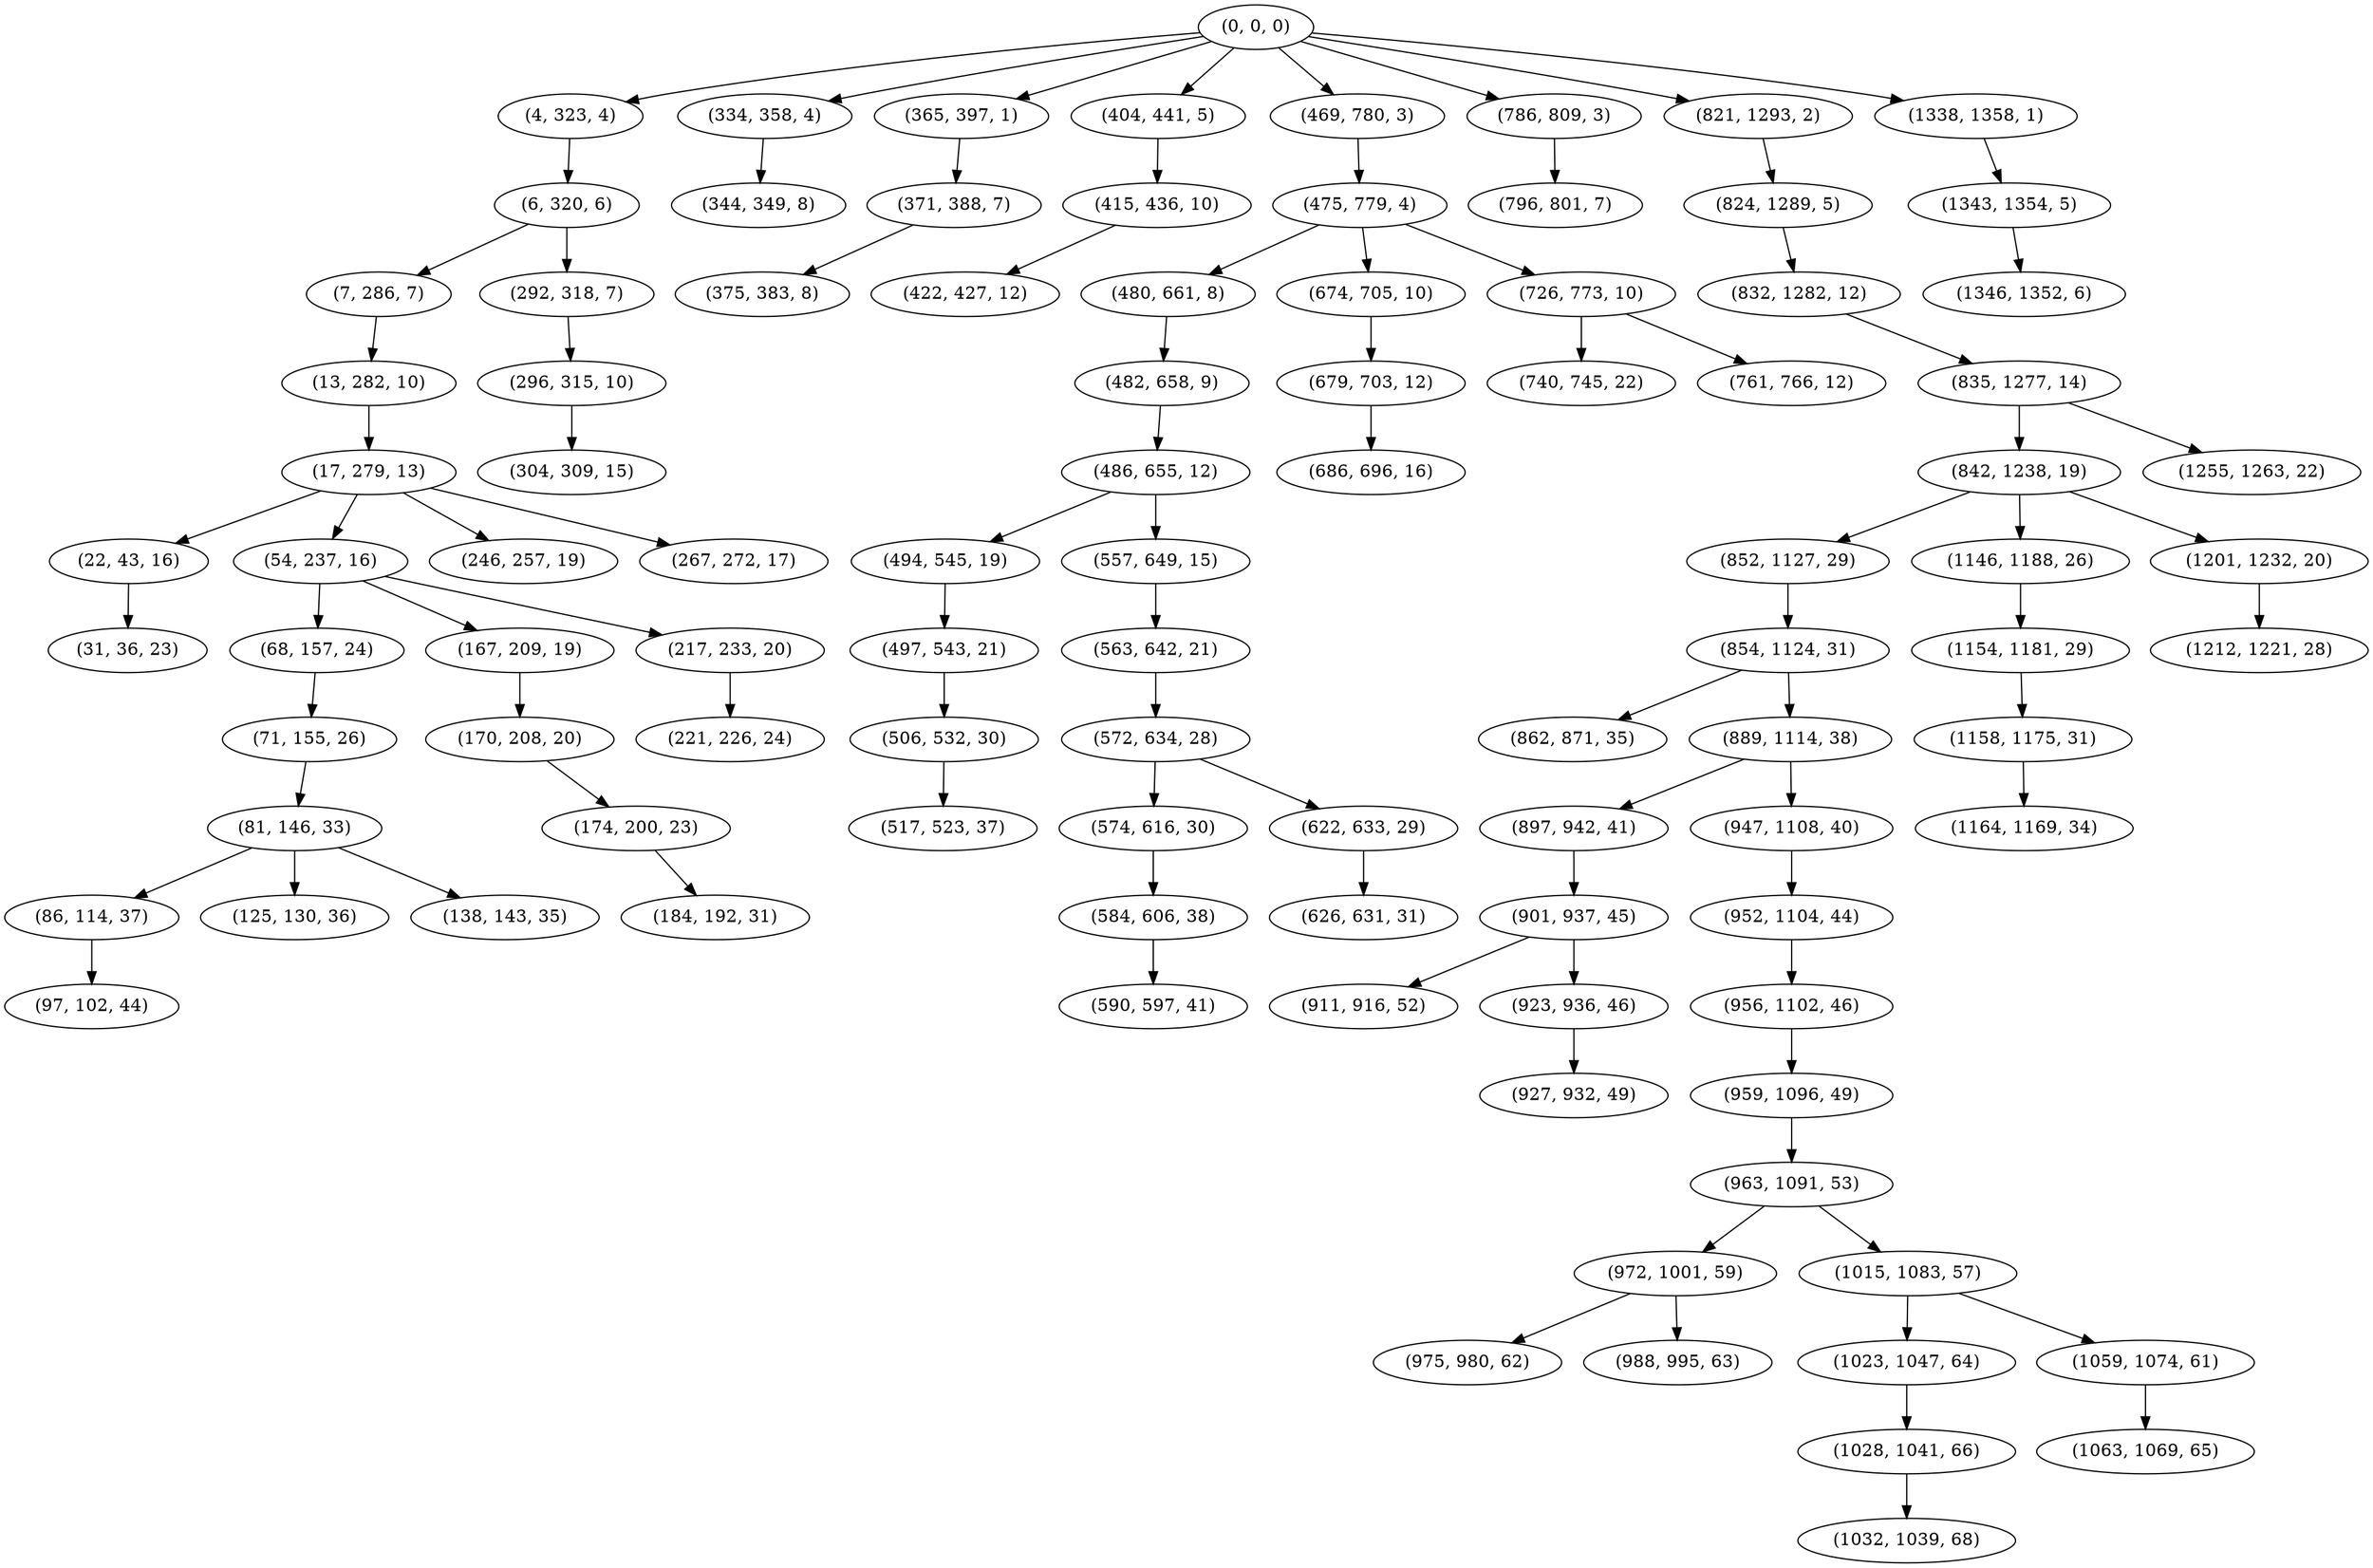 digraph tree {
    "(0, 0, 0)";
    "(4, 323, 4)";
    "(6, 320, 6)";
    "(7, 286, 7)";
    "(13, 282, 10)";
    "(17, 279, 13)";
    "(22, 43, 16)";
    "(31, 36, 23)";
    "(54, 237, 16)";
    "(68, 157, 24)";
    "(71, 155, 26)";
    "(81, 146, 33)";
    "(86, 114, 37)";
    "(97, 102, 44)";
    "(125, 130, 36)";
    "(138, 143, 35)";
    "(167, 209, 19)";
    "(170, 208, 20)";
    "(174, 200, 23)";
    "(184, 192, 31)";
    "(217, 233, 20)";
    "(221, 226, 24)";
    "(246, 257, 19)";
    "(267, 272, 17)";
    "(292, 318, 7)";
    "(296, 315, 10)";
    "(304, 309, 15)";
    "(334, 358, 4)";
    "(344, 349, 8)";
    "(365, 397, 1)";
    "(371, 388, 7)";
    "(375, 383, 8)";
    "(404, 441, 5)";
    "(415, 436, 10)";
    "(422, 427, 12)";
    "(469, 780, 3)";
    "(475, 779, 4)";
    "(480, 661, 8)";
    "(482, 658, 9)";
    "(486, 655, 12)";
    "(494, 545, 19)";
    "(497, 543, 21)";
    "(506, 532, 30)";
    "(517, 523, 37)";
    "(557, 649, 15)";
    "(563, 642, 21)";
    "(572, 634, 28)";
    "(574, 616, 30)";
    "(584, 606, 38)";
    "(590, 597, 41)";
    "(622, 633, 29)";
    "(626, 631, 31)";
    "(674, 705, 10)";
    "(679, 703, 12)";
    "(686, 696, 16)";
    "(726, 773, 10)";
    "(740, 745, 22)";
    "(761, 766, 12)";
    "(786, 809, 3)";
    "(796, 801, 7)";
    "(821, 1293, 2)";
    "(824, 1289, 5)";
    "(832, 1282, 12)";
    "(835, 1277, 14)";
    "(842, 1238, 19)";
    "(852, 1127, 29)";
    "(854, 1124, 31)";
    "(862, 871, 35)";
    "(889, 1114, 38)";
    "(897, 942, 41)";
    "(901, 937, 45)";
    "(911, 916, 52)";
    "(923, 936, 46)";
    "(927, 932, 49)";
    "(947, 1108, 40)";
    "(952, 1104, 44)";
    "(956, 1102, 46)";
    "(959, 1096, 49)";
    "(963, 1091, 53)";
    "(972, 1001, 59)";
    "(975, 980, 62)";
    "(988, 995, 63)";
    "(1015, 1083, 57)";
    "(1023, 1047, 64)";
    "(1028, 1041, 66)";
    "(1032, 1039, 68)";
    "(1059, 1074, 61)";
    "(1063, 1069, 65)";
    "(1146, 1188, 26)";
    "(1154, 1181, 29)";
    "(1158, 1175, 31)";
    "(1164, 1169, 34)";
    "(1201, 1232, 20)";
    "(1212, 1221, 28)";
    "(1255, 1263, 22)";
    "(1338, 1358, 1)";
    "(1343, 1354, 5)";
    "(1346, 1352, 6)";
    "(0, 0, 0)" -> "(4, 323, 4)";
    "(0, 0, 0)" -> "(334, 358, 4)";
    "(0, 0, 0)" -> "(365, 397, 1)";
    "(0, 0, 0)" -> "(404, 441, 5)";
    "(0, 0, 0)" -> "(469, 780, 3)";
    "(0, 0, 0)" -> "(786, 809, 3)";
    "(0, 0, 0)" -> "(821, 1293, 2)";
    "(0, 0, 0)" -> "(1338, 1358, 1)";
    "(4, 323, 4)" -> "(6, 320, 6)";
    "(6, 320, 6)" -> "(7, 286, 7)";
    "(6, 320, 6)" -> "(292, 318, 7)";
    "(7, 286, 7)" -> "(13, 282, 10)";
    "(13, 282, 10)" -> "(17, 279, 13)";
    "(17, 279, 13)" -> "(22, 43, 16)";
    "(17, 279, 13)" -> "(54, 237, 16)";
    "(17, 279, 13)" -> "(246, 257, 19)";
    "(17, 279, 13)" -> "(267, 272, 17)";
    "(22, 43, 16)" -> "(31, 36, 23)";
    "(54, 237, 16)" -> "(68, 157, 24)";
    "(54, 237, 16)" -> "(167, 209, 19)";
    "(54, 237, 16)" -> "(217, 233, 20)";
    "(68, 157, 24)" -> "(71, 155, 26)";
    "(71, 155, 26)" -> "(81, 146, 33)";
    "(81, 146, 33)" -> "(86, 114, 37)";
    "(81, 146, 33)" -> "(125, 130, 36)";
    "(81, 146, 33)" -> "(138, 143, 35)";
    "(86, 114, 37)" -> "(97, 102, 44)";
    "(167, 209, 19)" -> "(170, 208, 20)";
    "(170, 208, 20)" -> "(174, 200, 23)";
    "(174, 200, 23)" -> "(184, 192, 31)";
    "(217, 233, 20)" -> "(221, 226, 24)";
    "(292, 318, 7)" -> "(296, 315, 10)";
    "(296, 315, 10)" -> "(304, 309, 15)";
    "(334, 358, 4)" -> "(344, 349, 8)";
    "(365, 397, 1)" -> "(371, 388, 7)";
    "(371, 388, 7)" -> "(375, 383, 8)";
    "(404, 441, 5)" -> "(415, 436, 10)";
    "(415, 436, 10)" -> "(422, 427, 12)";
    "(469, 780, 3)" -> "(475, 779, 4)";
    "(475, 779, 4)" -> "(480, 661, 8)";
    "(475, 779, 4)" -> "(674, 705, 10)";
    "(475, 779, 4)" -> "(726, 773, 10)";
    "(480, 661, 8)" -> "(482, 658, 9)";
    "(482, 658, 9)" -> "(486, 655, 12)";
    "(486, 655, 12)" -> "(494, 545, 19)";
    "(486, 655, 12)" -> "(557, 649, 15)";
    "(494, 545, 19)" -> "(497, 543, 21)";
    "(497, 543, 21)" -> "(506, 532, 30)";
    "(506, 532, 30)" -> "(517, 523, 37)";
    "(557, 649, 15)" -> "(563, 642, 21)";
    "(563, 642, 21)" -> "(572, 634, 28)";
    "(572, 634, 28)" -> "(574, 616, 30)";
    "(572, 634, 28)" -> "(622, 633, 29)";
    "(574, 616, 30)" -> "(584, 606, 38)";
    "(584, 606, 38)" -> "(590, 597, 41)";
    "(622, 633, 29)" -> "(626, 631, 31)";
    "(674, 705, 10)" -> "(679, 703, 12)";
    "(679, 703, 12)" -> "(686, 696, 16)";
    "(726, 773, 10)" -> "(740, 745, 22)";
    "(726, 773, 10)" -> "(761, 766, 12)";
    "(786, 809, 3)" -> "(796, 801, 7)";
    "(821, 1293, 2)" -> "(824, 1289, 5)";
    "(824, 1289, 5)" -> "(832, 1282, 12)";
    "(832, 1282, 12)" -> "(835, 1277, 14)";
    "(835, 1277, 14)" -> "(842, 1238, 19)";
    "(835, 1277, 14)" -> "(1255, 1263, 22)";
    "(842, 1238, 19)" -> "(852, 1127, 29)";
    "(842, 1238, 19)" -> "(1146, 1188, 26)";
    "(842, 1238, 19)" -> "(1201, 1232, 20)";
    "(852, 1127, 29)" -> "(854, 1124, 31)";
    "(854, 1124, 31)" -> "(862, 871, 35)";
    "(854, 1124, 31)" -> "(889, 1114, 38)";
    "(889, 1114, 38)" -> "(897, 942, 41)";
    "(889, 1114, 38)" -> "(947, 1108, 40)";
    "(897, 942, 41)" -> "(901, 937, 45)";
    "(901, 937, 45)" -> "(911, 916, 52)";
    "(901, 937, 45)" -> "(923, 936, 46)";
    "(923, 936, 46)" -> "(927, 932, 49)";
    "(947, 1108, 40)" -> "(952, 1104, 44)";
    "(952, 1104, 44)" -> "(956, 1102, 46)";
    "(956, 1102, 46)" -> "(959, 1096, 49)";
    "(959, 1096, 49)" -> "(963, 1091, 53)";
    "(963, 1091, 53)" -> "(972, 1001, 59)";
    "(963, 1091, 53)" -> "(1015, 1083, 57)";
    "(972, 1001, 59)" -> "(975, 980, 62)";
    "(972, 1001, 59)" -> "(988, 995, 63)";
    "(1015, 1083, 57)" -> "(1023, 1047, 64)";
    "(1015, 1083, 57)" -> "(1059, 1074, 61)";
    "(1023, 1047, 64)" -> "(1028, 1041, 66)";
    "(1028, 1041, 66)" -> "(1032, 1039, 68)";
    "(1059, 1074, 61)" -> "(1063, 1069, 65)";
    "(1146, 1188, 26)" -> "(1154, 1181, 29)";
    "(1154, 1181, 29)" -> "(1158, 1175, 31)";
    "(1158, 1175, 31)" -> "(1164, 1169, 34)";
    "(1201, 1232, 20)" -> "(1212, 1221, 28)";
    "(1338, 1358, 1)" -> "(1343, 1354, 5)";
    "(1343, 1354, 5)" -> "(1346, 1352, 6)";
}
